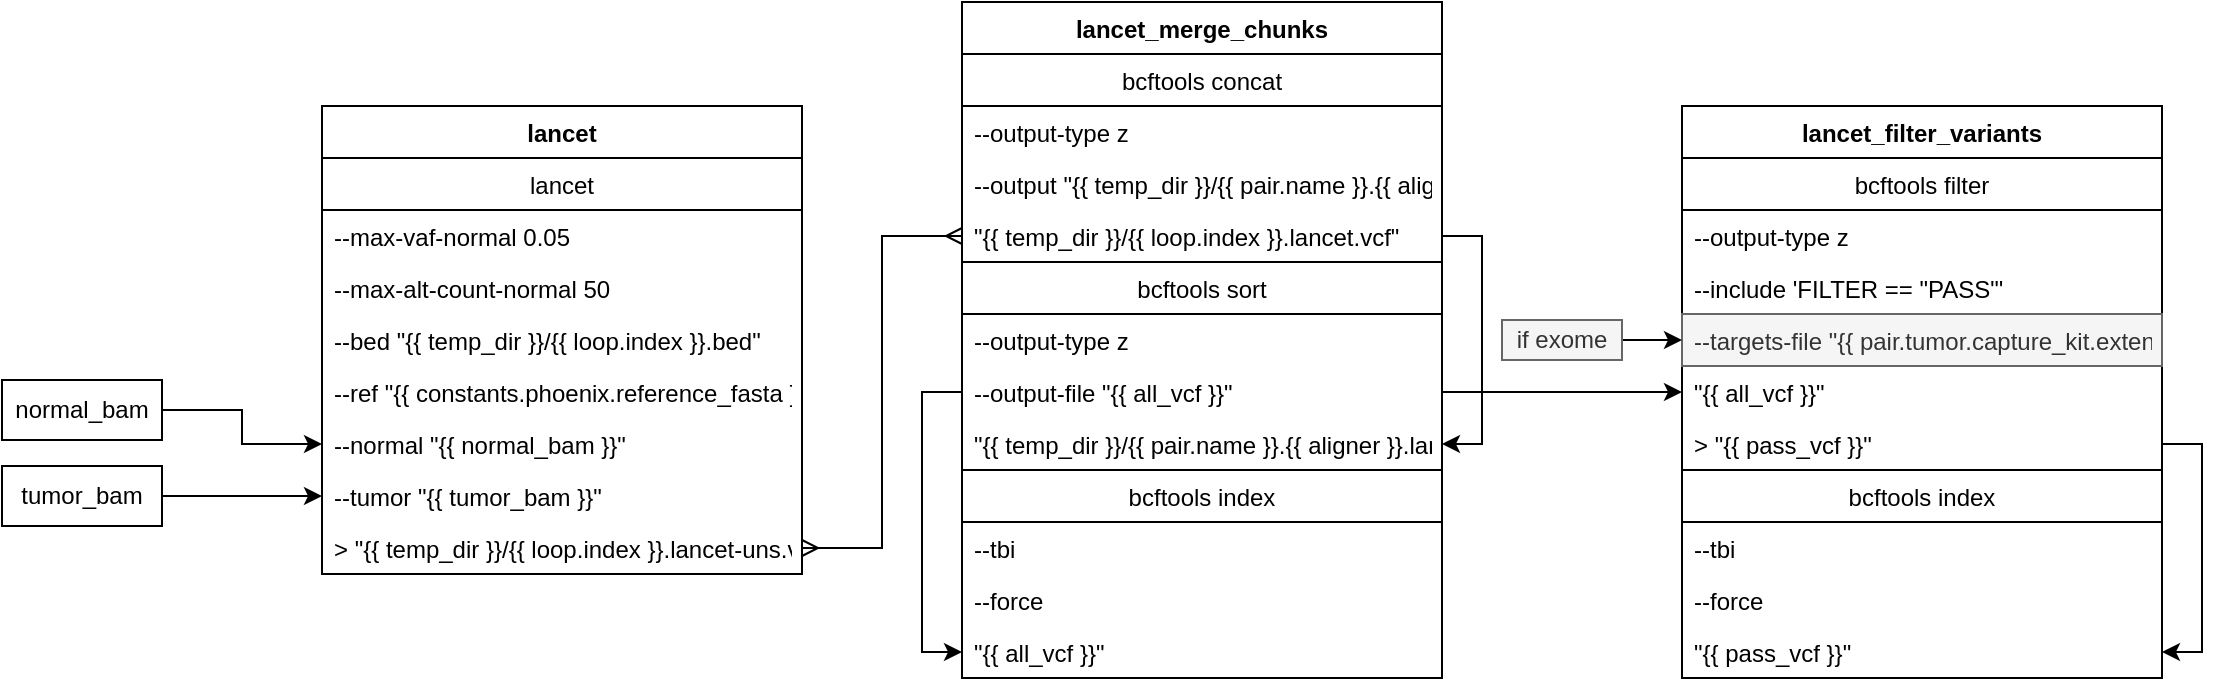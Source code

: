 <mxfile version="15.2.9" type="github">
  <diagram id="WIt3qV00KgJTi2CM3MXX" name="Page-1">
    <mxGraphModel dx="1255" dy="1307" grid="1" gridSize="10" guides="1" tooltips="1" connect="1" arrows="1" fold="1" page="1" pageScale="1" pageWidth="1600" pageHeight="900" math="0" shadow="0">
      <root>
        <mxCell id="0" />
        <mxCell id="1" parent="0" />
        <mxCell id="1CkHS48_fq1Ogfp97Lno-1" style="edgeStyle=orthogonalEdgeStyle;rounded=0;orthogonalLoop=1;jettySize=auto;html=1;exitX=1;exitY=0.5;exitDx=0;exitDy=0;entryX=0;entryY=0.5;entryDx=0;entryDy=0;" parent="1" source="1CkHS48_fq1Ogfp97Lno-2" target="1CkHS48_fq1Ogfp97Lno-11" edge="1">
          <mxGeometry relative="1" as="geometry" />
        </mxCell>
        <mxCell id="1CkHS48_fq1Ogfp97Lno-2" value="normal_bam" style="whiteSpace=wrap;html=1;" parent="1" vertex="1">
          <mxGeometry x="280" y="470" width="80" height="30" as="geometry" />
        </mxCell>
        <mxCell id="1CkHS48_fq1Ogfp97Lno-3" style="edgeStyle=orthogonalEdgeStyle;rounded=0;orthogonalLoop=1;jettySize=auto;html=1;exitX=1;exitY=0.5;exitDx=0;exitDy=0;entryX=0;entryY=0.5;entryDx=0;entryDy=0;" parent="1" source="1CkHS48_fq1Ogfp97Lno-4" target="1CkHS48_fq1Ogfp97Lno-12" edge="1">
          <mxGeometry relative="1" as="geometry" />
        </mxCell>
        <mxCell id="1CkHS48_fq1Ogfp97Lno-4" value="tumor_bam" style="whiteSpace=wrap;html=1;" parent="1" vertex="1">
          <mxGeometry x="280" y="513" width="80" height="30" as="geometry" />
        </mxCell>
        <mxCell id="1CkHS48_fq1Ogfp97Lno-5" value="lancet" style="swimlane;fontStyle=1;childLayout=stackLayout;horizontal=1;startSize=26;fillColor=none;horizontalStack=0;resizeParent=1;resizeParentMax=0;resizeLast=0;collapsible=1;marginBottom=0;direction=east;" parent="1" vertex="1">
          <mxGeometry x="440" y="333" width="240" height="234" as="geometry">
            <mxRectangle x="270" y="344" width="90" height="26" as="alternateBounds" />
          </mxGeometry>
        </mxCell>
        <mxCell id="1CkHS48_fq1Ogfp97Lno-6" value="lancet" style="swimlane;fontStyle=0;childLayout=stackLayout;horizontal=1;startSize=26;fillColor=none;horizontalStack=0;resizeParent=1;resizeParentMax=0;resizeLast=0;collapsible=1;marginBottom=0;" parent="1CkHS48_fq1Ogfp97Lno-5" vertex="1">
          <mxGeometry y="26" width="240" height="208" as="geometry" />
        </mxCell>
        <mxCell id="1CkHS48_fq1Ogfp97Lno-7" value="--max-vaf-normal 0.05" style="text;strokeColor=none;fillColor=none;align=left;verticalAlign=top;spacingLeft=4;spacingRight=4;overflow=hidden;rotatable=0;points=[[0,0.5],[1,0.5]];portConstraint=eastwest;" parent="1CkHS48_fq1Ogfp97Lno-6" vertex="1">
          <mxGeometry y="26" width="240" height="26" as="geometry" />
        </mxCell>
        <mxCell id="1CkHS48_fq1Ogfp97Lno-8" value="--max-alt-count-normal 50" style="text;strokeColor=none;fillColor=none;align=left;verticalAlign=top;spacingLeft=4;spacingRight=4;overflow=hidden;rotatable=0;points=[[0,0.5],[1,0.5]];portConstraint=eastwest;" parent="1CkHS48_fq1Ogfp97Lno-6" vertex="1">
          <mxGeometry y="52" width="240" height="26" as="geometry" />
        </mxCell>
        <mxCell id="1CkHS48_fq1Ogfp97Lno-9" value="--bed &quot;{{ temp_dir }}/{{ loop.index }}.bed&quot;" style="text;align=left;verticalAlign=top;spacingLeft=4;spacingRight=4;overflow=hidden;rotatable=0;points=[[0,0.5],[1,0.5]];portConstraint=eastwest;" parent="1CkHS48_fq1Ogfp97Lno-6" vertex="1">
          <mxGeometry y="78" width="240" height="26" as="geometry" />
        </mxCell>
        <mxCell id="1CkHS48_fq1Ogfp97Lno-10" value="--ref &quot;{{ constants.phoenix.reference_fasta }}&quot;" style="text;strokeColor=none;fillColor=none;align=left;verticalAlign=top;spacingLeft=4;spacingRight=4;overflow=hidden;rotatable=0;points=[[0,0.5],[1,0.5]];portConstraint=eastwest;" parent="1CkHS48_fq1Ogfp97Lno-6" vertex="1">
          <mxGeometry y="104" width="240" height="26" as="geometry" />
        </mxCell>
        <mxCell id="1CkHS48_fq1Ogfp97Lno-11" value="--normal &quot;{{ normal_bam }}&quot;" style="text;strokeColor=none;fillColor=none;align=left;verticalAlign=top;spacingLeft=4;spacingRight=4;overflow=hidden;rotatable=0;points=[[0,0.5],[1,0.5]];portConstraint=eastwest;" parent="1CkHS48_fq1Ogfp97Lno-6" vertex="1">
          <mxGeometry y="130" width="240" height="26" as="geometry" />
        </mxCell>
        <mxCell id="1CkHS48_fq1Ogfp97Lno-12" value="--tumor &quot;{{ tumor_bam }}&quot;" style="text;strokeColor=none;fillColor=none;align=left;verticalAlign=top;spacingLeft=4;spacingRight=4;overflow=hidden;rotatable=0;points=[[0,0.5],[1,0.5]];portConstraint=eastwest;" parent="1CkHS48_fq1Ogfp97Lno-6" vertex="1">
          <mxGeometry y="156" width="240" height="26" as="geometry" />
        </mxCell>
        <mxCell id="1CkHS48_fq1Ogfp97Lno-13" value="&gt; &quot;{{ temp_dir }}/{{ loop.index }}.lancet-uns.vcf&quot;" style="text;strokeColor=none;fillColor=none;align=left;verticalAlign=top;spacingLeft=4;spacingRight=4;overflow=hidden;rotatable=0;points=[[0,0.5],[1,0.5]];portConstraint=eastwest;" parent="1CkHS48_fq1Ogfp97Lno-6" vertex="1">
          <mxGeometry y="182" width="240" height="26" as="geometry" />
        </mxCell>
        <mxCell id="1CkHS48_fq1Ogfp97Lno-14" value="lancet_merge_chunks" style="swimlane;fontStyle=1;childLayout=stackLayout;horizontal=1;startSize=26;fillColor=none;horizontalStack=0;resizeParent=1;resizeParentMax=0;resizeLast=0;collapsible=1;marginBottom=0;direction=east;" parent="1" vertex="1">
          <mxGeometry x="760" y="281" width="240" height="338" as="geometry">
            <mxRectangle x="270" y="344" width="90" height="26" as="alternateBounds" />
          </mxGeometry>
        </mxCell>
        <mxCell id="1CkHS48_fq1Ogfp97Lno-15" value="bcftools concat" style="swimlane;fontStyle=0;childLayout=stackLayout;horizontal=1;startSize=26;horizontalStack=0;resizeParent=1;resizeParentMax=0;resizeLast=0;collapsible=1;marginBottom=0;" parent="1CkHS48_fq1Ogfp97Lno-14" vertex="1">
          <mxGeometry y="26" width="240" height="312" as="geometry" />
        </mxCell>
        <mxCell id="1CkHS48_fq1Ogfp97Lno-16" value="--output-type z" style="text;strokeColor=none;fillColor=none;align=left;verticalAlign=top;spacingLeft=4;spacingRight=4;overflow=hidden;rotatable=0;points=[[0,0.5],[1,0.5]];portConstraint=eastwest;" parent="1CkHS48_fq1Ogfp97Lno-15" vertex="1">
          <mxGeometry y="26" width="240" height="26" as="geometry" />
        </mxCell>
        <mxCell id="1CkHS48_fq1Ogfp97Lno-18" value="--output &quot;{{ temp_dir }}/{{ pair.name }}.{{ aligner }}.lancet.all.uns.vcf.gz&quot;" style="text;strokeColor=none;fillColor=none;align=left;verticalAlign=top;spacingLeft=4;spacingRight=4;overflow=hidden;rotatable=0;points=[[0,0.5],[1,0.5]];portConstraint=eastwest;" parent="1CkHS48_fq1Ogfp97Lno-15" vertex="1">
          <mxGeometry y="52" width="240" height="26" as="geometry" />
        </mxCell>
        <mxCell id="VNxKtlh1UHMsEnABBFpP-1" style="edgeStyle=orthogonalEdgeStyle;rounded=0;orthogonalLoop=1;jettySize=auto;html=1;exitX=1;exitY=0.5;exitDx=0;exitDy=0;entryX=1;entryY=0.5;entryDx=0;entryDy=0;" edge="1" parent="1CkHS48_fq1Ogfp97Lno-15" source="1CkHS48_fq1Ogfp97Lno-19" target="1CkHS48_fq1Ogfp97Lno-24">
          <mxGeometry relative="1" as="geometry" />
        </mxCell>
        <mxCell id="1CkHS48_fq1Ogfp97Lno-19" value="&quot;{{ temp_dir }}/{{ loop.index }}.lancet.vcf&quot;" style="text;strokeColor=none;fillColor=none;align=left;verticalAlign=top;spacingLeft=4;spacingRight=4;overflow=hidden;rotatable=0;points=[[0,0.5],[1,0.5]];portConstraint=eastwest;" parent="1CkHS48_fq1Ogfp97Lno-15" vertex="1">
          <mxGeometry y="78" width="240" height="26" as="geometry" />
        </mxCell>
        <mxCell id="1CkHS48_fq1Ogfp97Lno-20" value="bcftools sort" style="swimlane;fontStyle=0;childLayout=stackLayout;horizontal=1;startSize=26;fillColor=none;horizontalStack=0;resizeParent=1;resizeParentMax=0;resizeLast=0;collapsible=1;marginBottom=0;" parent="1CkHS48_fq1Ogfp97Lno-15" vertex="1">
          <mxGeometry y="104" width="240" height="208" as="geometry" />
        </mxCell>
        <mxCell id="1CkHS48_fq1Ogfp97Lno-21" value="--output-type z" style="text;strokeColor=none;fillColor=none;align=left;verticalAlign=top;spacingLeft=4;spacingRight=4;overflow=hidden;rotatable=0;points=[[0,0.5],[1,0.5]];portConstraint=eastwest;" parent="1CkHS48_fq1Ogfp97Lno-20" vertex="1">
          <mxGeometry y="26" width="240" height="26" as="geometry" />
        </mxCell>
        <mxCell id="1CkHS48_fq1Ogfp97Lno-22" style="edgeStyle=orthogonalEdgeStyle;rounded=0;orthogonalLoop=1;jettySize=auto;html=1;exitX=0;exitY=0.5;exitDx=0;exitDy=0;entryX=0;entryY=0.5;entryDx=0;entryDy=0;startArrow=none;startFill=0;endArrow=classic;endFill=1;" parent="1CkHS48_fq1Ogfp97Lno-20" source="1CkHS48_fq1Ogfp97Lno-23" target="1CkHS48_fq1Ogfp97Lno-28" edge="1">
          <mxGeometry relative="1" as="geometry" />
        </mxCell>
        <mxCell id="1CkHS48_fq1Ogfp97Lno-23" value="--output-file &quot;{{ all_vcf }}&quot;" style="text;strokeColor=none;fillColor=none;align=left;verticalAlign=top;spacingLeft=4;spacingRight=4;overflow=hidden;rotatable=0;points=[[0,0.5],[1,0.5]];portConstraint=eastwest;" parent="1CkHS48_fq1Ogfp97Lno-20" vertex="1">
          <mxGeometry y="52" width="240" height="26" as="geometry" />
        </mxCell>
        <mxCell id="1CkHS48_fq1Ogfp97Lno-24" value="&quot;{{ temp_dir }}/{{ pair.name }}.{{ aligner }}.lancet.all.uns.vcf.gz&quot;" style="text;strokeColor=none;fillColor=none;align=left;verticalAlign=top;spacingLeft=4;spacingRight=4;overflow=hidden;rotatable=0;points=[[0,0.5],[1,0.5]];portConstraint=eastwest;" parent="1CkHS48_fq1Ogfp97Lno-20" vertex="1">
          <mxGeometry y="78" width="240" height="26" as="geometry" />
        </mxCell>
        <mxCell id="1CkHS48_fq1Ogfp97Lno-25" value="bcftools index" style="swimlane;fontStyle=0;childLayout=stackLayout;horizontal=1;startSize=26;fillColor=none;horizontalStack=0;resizeParent=1;resizeParentMax=0;resizeLast=0;collapsible=1;marginBottom=0;" parent="1CkHS48_fq1Ogfp97Lno-20" vertex="1">
          <mxGeometry y="104" width="240" height="104" as="geometry" />
        </mxCell>
        <mxCell id="1CkHS48_fq1Ogfp97Lno-26" value="--tbi" style="text;strokeColor=none;fillColor=none;align=left;verticalAlign=top;spacingLeft=4;spacingRight=4;overflow=hidden;rotatable=0;points=[[0,0.5],[1,0.5]];portConstraint=eastwest;" parent="1CkHS48_fq1Ogfp97Lno-25" vertex="1">
          <mxGeometry y="26" width="240" height="26" as="geometry" />
        </mxCell>
        <mxCell id="1CkHS48_fq1Ogfp97Lno-27" value="--force" style="text;strokeColor=none;fillColor=none;align=left;verticalAlign=top;spacingLeft=4;spacingRight=4;overflow=hidden;rotatable=0;points=[[0,0.5],[1,0.5]];portConstraint=eastwest;" parent="1CkHS48_fq1Ogfp97Lno-25" vertex="1">
          <mxGeometry y="52" width="240" height="26" as="geometry" />
        </mxCell>
        <mxCell id="1CkHS48_fq1Ogfp97Lno-28" value="&quot;{{ all_vcf }}&quot;" style="text;strokeColor=none;fillColor=none;align=left;verticalAlign=top;spacingLeft=4;spacingRight=4;overflow=hidden;rotatable=0;points=[[0,0.5],[1,0.5]];portConstraint=eastwest;" parent="1CkHS48_fq1Ogfp97Lno-25" vertex="1">
          <mxGeometry y="78" width="240" height="26" as="geometry" />
        </mxCell>
        <mxCell id="1CkHS48_fq1Ogfp97Lno-29" value="lancet_filter_variants" style="swimlane;fontStyle=1;childLayout=stackLayout;horizontal=1;startSize=26;fillColor=none;horizontalStack=0;resizeParent=1;resizeParentMax=0;resizeLast=0;collapsible=1;marginBottom=0;direction=east;" parent="1" vertex="1">
          <mxGeometry x="1120" y="333" width="240" height="286" as="geometry">
            <mxRectangle x="270" y="344" width="90" height="26" as="alternateBounds" />
          </mxGeometry>
        </mxCell>
        <mxCell id="1CkHS48_fq1Ogfp97Lno-30" value="bcftools filter" style="swimlane;fontStyle=0;childLayout=stackLayout;horizontal=1;startSize=26;fillColor=none;horizontalStack=0;resizeParent=1;resizeParentMax=0;resizeLast=0;collapsible=1;marginBottom=0;" parent="1CkHS48_fq1Ogfp97Lno-29" vertex="1">
          <mxGeometry y="26" width="240" height="260" as="geometry" />
        </mxCell>
        <mxCell id="1CkHS48_fq1Ogfp97Lno-31" value="--output-type z" style="text;strokeColor=none;fillColor=none;align=left;verticalAlign=top;spacingLeft=4;spacingRight=4;overflow=hidden;rotatable=0;points=[[0,0.5],[1,0.5]];portConstraint=eastwest;" parent="1CkHS48_fq1Ogfp97Lno-30" vertex="1">
          <mxGeometry y="26" width="240" height="26" as="geometry" />
        </mxCell>
        <mxCell id="1CkHS48_fq1Ogfp97Lno-32" value="--include &#39;FILTER == &quot;PASS&quot;&#39;" style="text;strokeColor=none;fillColor=none;align=left;verticalAlign=top;spacingLeft=4;spacingRight=4;overflow=hidden;rotatable=0;points=[[0,0.5],[1,0.5]];portConstraint=eastwest;" parent="1CkHS48_fq1Ogfp97Lno-30" vertex="1">
          <mxGeometry y="52" width="240" height="26" as="geometry" />
        </mxCell>
        <mxCell id="1CkHS48_fq1Ogfp97Lno-33" value="--targets-file &quot;{{ pair.tumor.capture_kit.extended_bed }}&quot;" style="text;fillColor=#f5f5f5;align=left;verticalAlign=top;spacingLeft=4;spacingRight=4;overflow=hidden;rotatable=0;points=[[0,0.5],[1,0.5]];portConstraint=eastwest;fontColor=#333333;strokeColor=#666666;" parent="1CkHS48_fq1Ogfp97Lno-30" vertex="1">
          <mxGeometry y="78" width="240" height="26" as="geometry" />
        </mxCell>
        <mxCell id="1CkHS48_fq1Ogfp97Lno-34" value="&quot;{{ all_vcf }}&quot;" style="text;strokeColor=none;fillColor=none;align=left;verticalAlign=top;spacingLeft=4;spacingRight=4;overflow=hidden;rotatable=0;points=[[0,0.5],[1,0.5]];portConstraint=eastwest;" parent="1CkHS48_fq1Ogfp97Lno-30" vertex="1">
          <mxGeometry y="104" width="240" height="26" as="geometry" />
        </mxCell>
        <mxCell id="1CkHS48_fq1Ogfp97Lno-35" style="edgeStyle=orthogonalEdgeStyle;rounded=0;orthogonalLoop=1;jettySize=auto;html=1;exitX=1;exitY=0.5;exitDx=0;exitDy=0;entryX=1;entryY=0.5;entryDx=0;entryDy=0;startArrow=none;startFill=0;endArrow=classic;endFill=1;" parent="1CkHS48_fq1Ogfp97Lno-30" source="1CkHS48_fq1Ogfp97Lno-36" target="1CkHS48_fq1Ogfp97Lno-40" edge="1">
          <mxGeometry relative="1" as="geometry" />
        </mxCell>
        <mxCell id="1CkHS48_fq1Ogfp97Lno-36" value="&gt; &quot;{{ pass_vcf }}&quot;" style="text;strokeColor=none;fillColor=none;align=left;verticalAlign=top;spacingLeft=4;spacingRight=4;overflow=hidden;rotatable=0;points=[[0,0.5],[1,0.5]];portConstraint=eastwest;" parent="1CkHS48_fq1Ogfp97Lno-30" vertex="1">
          <mxGeometry y="130" width="240" height="26" as="geometry" />
        </mxCell>
        <mxCell id="1CkHS48_fq1Ogfp97Lno-37" value="bcftools index" style="swimlane;fontStyle=0;childLayout=stackLayout;horizontal=1;startSize=26;fillColor=none;horizontalStack=0;resizeParent=1;resizeParentMax=0;resizeLast=0;collapsible=1;marginBottom=0;" parent="1CkHS48_fq1Ogfp97Lno-30" vertex="1">
          <mxGeometry y="156" width="240" height="104" as="geometry" />
        </mxCell>
        <mxCell id="1CkHS48_fq1Ogfp97Lno-38" value="--tbi" style="text;strokeColor=none;fillColor=none;align=left;verticalAlign=top;spacingLeft=4;spacingRight=4;overflow=hidden;rotatable=0;points=[[0,0.5],[1,0.5]];portConstraint=eastwest;" parent="1CkHS48_fq1Ogfp97Lno-37" vertex="1">
          <mxGeometry y="26" width="240" height="26" as="geometry" />
        </mxCell>
        <mxCell id="1CkHS48_fq1Ogfp97Lno-39" value="--force" style="text;strokeColor=none;fillColor=none;align=left;verticalAlign=top;spacingLeft=4;spacingRight=4;overflow=hidden;rotatable=0;points=[[0,0.5],[1,0.5]];portConstraint=eastwest;" parent="1CkHS48_fq1Ogfp97Lno-37" vertex="1">
          <mxGeometry y="52" width="240" height="26" as="geometry" />
        </mxCell>
        <mxCell id="1CkHS48_fq1Ogfp97Lno-40" value="&quot;{{ pass_vcf }}&quot;" style="text;strokeColor=none;fillColor=none;align=left;verticalAlign=top;spacingLeft=4;spacingRight=4;overflow=hidden;rotatable=0;points=[[0,0.5],[1,0.5]];portConstraint=eastwest;" parent="1CkHS48_fq1Ogfp97Lno-37" vertex="1">
          <mxGeometry y="78" width="240" height="26" as="geometry" />
        </mxCell>
        <mxCell id="1CkHS48_fq1Ogfp97Lno-41" style="edgeStyle=orthogonalEdgeStyle;rounded=0;orthogonalLoop=1;jettySize=auto;html=1;exitX=1;exitY=0.5;exitDx=0;exitDy=0;entryX=0;entryY=0.5;entryDx=0;entryDy=0;startArrow=none;startFill=0;endArrow=classic;endFill=1;" parent="1" source="1CkHS48_fq1Ogfp97Lno-23" target="1CkHS48_fq1Ogfp97Lno-34" edge="1">
          <mxGeometry relative="1" as="geometry" />
        </mxCell>
        <mxCell id="1CkHS48_fq1Ogfp97Lno-42" style="edgeStyle=orthogonalEdgeStyle;rounded=0;orthogonalLoop=1;jettySize=auto;html=1;exitX=1;exitY=0.5;exitDx=0;exitDy=0;" parent="1" source="1CkHS48_fq1Ogfp97Lno-43" target="1CkHS48_fq1Ogfp97Lno-33" edge="1">
          <mxGeometry relative="1" as="geometry" />
        </mxCell>
        <mxCell id="1CkHS48_fq1Ogfp97Lno-43" value="if exome" style="text;html=1;strokeColor=#666666;fillColor=#f5f5f5;align=center;verticalAlign=middle;whiteSpace=wrap;rounded=0;fontColor=#333333;" parent="1" vertex="1">
          <mxGeometry x="1030" y="440" width="60" height="20" as="geometry" />
        </mxCell>
        <mxCell id="1CkHS48_fq1Ogfp97Lno-44" style="edgeStyle=orthogonalEdgeStyle;rounded=0;orthogonalLoop=1;jettySize=auto;html=1;exitX=1;exitY=0.5;exitDx=0;exitDy=0;entryX=0;entryY=0.5;entryDx=0;entryDy=0;endArrow=ERmany;endFill=0;startArrow=ERmany;startFill=0;" parent="1" source="1CkHS48_fq1Ogfp97Lno-13" target="1CkHS48_fq1Ogfp97Lno-19" edge="1">
          <mxGeometry relative="1" as="geometry" />
        </mxCell>
      </root>
    </mxGraphModel>
  </diagram>
</mxfile>
